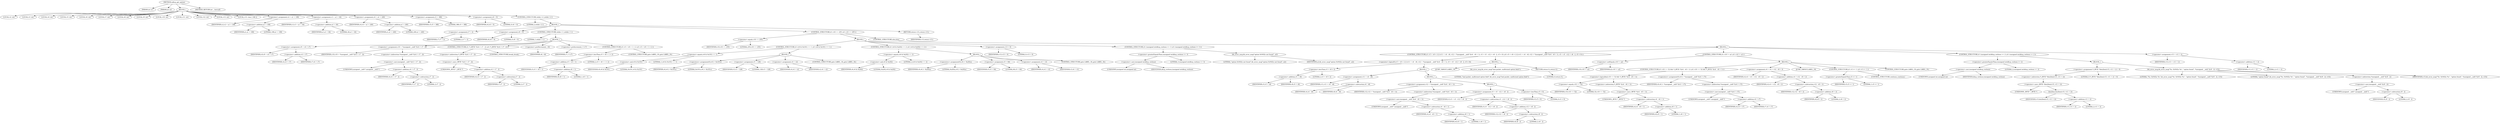 digraph udhcp_get_option {  
"1000114" [label = "(METHOD,udhcp_get_option)" ]
"1000115" [label = "(PARAM,int a1)" ]
"1000116" [label = "(PARAM,int a2)" ]
"1000117" [label = "(BLOCK,,)" ]
"1000118" [label = "(LOCAL,v2: int)" ]
"1000119" [label = "(LOCAL,v3: int)" ]
"1000120" [label = "(LOCAL,v4: int)" ]
"1000121" [label = "(LOCAL,v5: int)" ]
"1000122" [label = "(LOCAL,v6: int)" ]
"1000123" [label = "(LOCAL,v7: int)" ]
"1000124" [label = "(LOCAL,v8: int)" ]
"1000125" [label = "(LOCAL,v9: int)" ]
"1000126" [label = "(LOCAL,v10: int)" ]
"1000127" [label = "(LOCAL,v11: int)" ]
"1000128" [label = "(LOCAL,v12: int)" ]
"1000129" [label = "(LOCAL,v13: int)" ]
"1000130" [label = "(LOCAL,v15: char [ 546 ])" ]
"1000131" [label = "(<operator>.assignment,v2 = a1 + 108)" ]
"1000132" [label = "(IDENTIFIER,v2,v2 = a1 + 108)" ]
"1000133" [label = "(<operator>.addition,a1 + 108)" ]
"1000134" [label = "(IDENTIFIER,a1,a1 + 108)" ]
"1000135" [label = "(LITERAL,108,a1 + 108)" ]
"1000136" [label = "(<operator>.assignment,v3 = a1 + 44)" ]
"1000137" [label = "(IDENTIFIER,v3,v3 = a1 + 44)" ]
"1000138" [label = "(<operator>.addition,a1 + 44)" ]
"1000139" [label = "(IDENTIFIER,a1,a1 + 44)" ]
"1000140" [label = "(LITERAL,44,a1 + 44)" ]
"1000141" [label = "(<operator>.assignment,v4 = a1 + 240)" ]
"1000142" [label = "(IDENTIFIER,v4,v4 = a1 + 240)" ]
"1000143" [label = "(<operator>.addition,a1 + 240)" ]
"1000144" [label = "(IDENTIFIER,a1,a1 + 240)" ]
"1000145" [label = "(LITERAL,240,a1 + 240)" ]
"1000146" [label = "(<operator>.assignment,v5 = 388)" ]
"1000147" [label = "(IDENTIFIER,v5,v5 = 388)" ]
"1000148" [label = "(LITERAL,388,v5 = 388)" ]
"1000149" [label = "(<operator>.assignment,v6 = 0)" ]
"1000150" [label = "(IDENTIFIER,v6,v6 = 0)" ]
"1000151" [label = "(LITERAL,0,v6 = 0)" ]
"1000152" [label = "(CONTROL_STRUCTURE,while ( 2 ),while ( 2 ))" ]
"1000153" [label = "(LITERAL,2,while ( 2 ))" ]
"1000154" [label = "(BLOCK,,)" ]
"1000155" [label = "(<operator>.assignment,v7 = 2)" ]
"1000156" [label = "(IDENTIFIER,v7,v7 = 2)" ]
"1000157" [label = "(LITERAL,2,v7 = 2)" ]
"1000158" [label = "(<operator>.assignment,v8 = 0)" ]
"1000159" [label = "(IDENTIFIER,v8,v8 = 0)" ]
"1000160" [label = "(LITERAL,0,v8 = 0)" ]
"1000161" [label = "(CONTROL_STRUCTURE,while ( 1 ),while ( 1 ))" ]
"1000162" [label = "(LITERAL,1,while ( 1 ))" ]
"1000163" [label = "(BLOCK,,)" ]
"1000164" [label = "(<operator>.assignment,v9 = v4 + v7)" ]
"1000165" [label = "(IDENTIFIER,v9,v9 = v4 + v7)" ]
"1000166" [label = "(<operator>.addition,v4 + v7)" ]
"1000167" [label = "(IDENTIFIER,v4,v4 + v7)" ]
"1000168" [label = "(IDENTIFIER,v7,v4 + v7)" ]
"1000169" [label = "(<operator>.assignment,v10 = *(unsigned __int8 *)(v4 + v7 - 2))" ]
"1000170" [label = "(IDENTIFIER,v10,v10 = *(unsigned __int8 *)(v4 + v7 - 2))" ]
"1000171" [label = "(<operator>.indirection,*(unsigned __int8 *)(v4 + v7 - 2))" ]
"1000172" [label = "(<operator>.cast,(unsigned __int8 *)(v4 + v7 - 2))" ]
"1000173" [label = "(UNKNOWN,unsigned __int8 *,unsigned __int8 *)" ]
"1000174" [label = "(<operator>.addition,v4 + v7 - 2)" ]
"1000175" [label = "(IDENTIFIER,v4,v4 + v7 - 2)" ]
"1000176" [label = "(<operator>.subtraction,v7 - 2)" ]
"1000177" [label = "(IDENTIFIER,v7,v7 - 2)" ]
"1000178" [label = "(LITERAL,2,v7 - 2)" ]
"1000179" [label = "(CONTROL_STRUCTURE,if ( *(_BYTE *)(v4 + v7 - 2) ),if ( *(_BYTE *)(v4 + v7 - 2) ))" ]
"1000180" [label = "(<operator>.indirection,*(_BYTE *)(v4 + v7 - 2))" ]
"1000181" [label = "(<operator>.cast,(_BYTE *)(v4 + v7 - 2))" ]
"1000182" [label = "(UNKNOWN,_BYTE *,_BYTE *)" ]
"1000183" [label = "(<operator>.addition,v4 + v7 - 2)" ]
"1000184" [label = "(IDENTIFIER,v4,v4 + v7 - 2)" ]
"1000185" [label = "(<operator>.subtraction,v7 - 2)" ]
"1000186" [label = "(IDENTIFIER,v7,v7 - 2)" ]
"1000187" [label = "(LITERAL,2,v7 - 2)" ]
"1000188" [label = "(CONTROL_STRUCTURE,break;,break;)" ]
"1000189" [label = "(<operator>.preDecrement,--v8)" ]
"1000190" [label = "(IDENTIFIER,v8,--v8)" ]
"1000191" [label = "(<operator>.preIncrement,++v7)" ]
"1000192" [label = "(IDENTIFIER,v7,++v7)" ]
"1000193" [label = "(CONTROL_STRUCTURE,if ( v5 + v8 + 1 < 2 ),if ( v5 + v8 + 1 < 2 ))" ]
"1000194" [label = "(<operator>.lessThan,v5 + v8 + 1 < 2)" ]
"1000195" [label = "(<operator>.addition,v5 + v8 + 1)" ]
"1000196" [label = "(IDENTIFIER,v5,v5 + v8 + 1)" ]
"1000197" [label = "(<operator>.addition,v8 + 1)" ]
"1000198" [label = "(IDENTIFIER,v8,v8 + 1)" ]
"1000199" [label = "(LITERAL,1,v8 + 1)" ]
"1000200" [label = "(LITERAL,2,v5 + v8 + 1 < 2)" ]
"1000201" [label = "(CONTROL_STRUCTURE,goto LABEL_19;,goto LABEL_19;)" ]
"1000202" [label = "(CONTROL_STRUCTURE,if ( v10 == 255 ),if ( v10 == 255 ))" ]
"1000203" [label = "(<operator>.equals,v10 == 255)" ]
"1000204" [label = "(IDENTIFIER,v10,v10 == 255)" ]
"1000205" [label = "(LITERAL,255,v10 == 255)" ]
"1000206" [label = "(BLOCK,,)" ]
"1000207" [label = "(CONTROL_STRUCTURE,if ( (v6 & 0x101) == 1 ),if ( (v6 & 0x101) == 1 ))" ]
"1000208" [label = "(<operator>.equals,(v6 & 0x101) == 1)" ]
"1000209" [label = "(<operator>.and,v6 & 0x101)" ]
"1000210" [label = "(IDENTIFIER,v6,v6 & 0x101)" ]
"1000211" [label = "(LITERAL,0x101,v6 & 0x101)" ]
"1000212" [label = "(LITERAL,1,(v6 & 0x101) == 1)" ]
"1000213" [label = "(BLOCK,,)" ]
"1000214" [label = "(<operators>.assignmentOr,v6 |= 0x101u)" ]
"1000215" [label = "(IDENTIFIER,v6,v6 |= 0x101u)" ]
"1000216" [label = "(LITERAL,0x101u,v6 |= 0x101u)" ]
"1000217" [label = "(<operator>.assignment,v5 = 128)" ]
"1000218" [label = "(IDENTIFIER,v5,v5 = 128)" ]
"1000219" [label = "(LITERAL,128,v5 = 128)" ]
"1000220" [label = "(<operator>.assignment,v4 = v2)" ]
"1000221" [label = "(IDENTIFIER,v4,v4 = v2)" ]
"1000222" [label = "(IDENTIFIER,v2,v4 = v2)" ]
"1000223" [label = "(CONTROL_STRUCTURE,goto LABEL_18;,goto LABEL_18;)" ]
"1000224" [label = "(CONTROL_STRUCTURE,if ( (v6 & 0x202) == 2 ),if ( (v6 & 0x202) == 2 ))" ]
"1000225" [label = "(<operator>.equals,(v6 & 0x202) == 2)" ]
"1000226" [label = "(<operator>.and,v6 & 0x202)" ]
"1000227" [label = "(IDENTIFIER,v6,v6 & 0x202)" ]
"1000228" [label = "(LITERAL,0x202,v6 & 0x202)" ]
"1000229" [label = "(LITERAL,2,(v6 & 0x202) == 2)" ]
"1000230" [label = "(BLOCK,,)" ]
"1000231" [label = "(<operators>.assignmentOr,v6 |= 0x202u)" ]
"1000232" [label = "(IDENTIFIER,v6,v6 |= 0x202u)" ]
"1000233" [label = "(LITERAL,0x202u,v6 |= 0x202u)" ]
"1000234" [label = "(<operator>.assignment,v5 = 64)" ]
"1000235" [label = "(IDENTIFIER,v5,v5 = 64)" ]
"1000236" [label = "(LITERAL,64,v5 = 64)" ]
"1000237" [label = "(<operator>.assignment,v4 = v3)" ]
"1000238" [label = "(IDENTIFIER,v4,v4 = v3)" ]
"1000239" [label = "(IDENTIFIER,v3,v4 = v3)" ]
"1000240" [label = "(CONTROL_STRUCTURE,goto LABEL_18;,goto LABEL_18;)" ]
"1000241" [label = "(<operator>.assignment,v13 = 0)" ]
"1000242" [label = "(IDENTIFIER,v13,v13 = 0)" ]
"1000243" [label = "(LITERAL,0,v13 = 0)" ]
"1000244" [label = "(CONTROL_STRUCTURE,if ( (unsigned int)dhcp_verbose >= 3 ),if ( (unsigned int)dhcp_verbose >= 3 ))" ]
"1000245" [label = "(<operator>.greaterEqualsThan,(unsigned int)dhcp_verbose >= 3)" ]
"1000246" [label = "(<operator>.cast,(unsigned int)dhcp_verbose)" ]
"1000247" [label = "(UNKNOWN,unsigned int,unsigned int)" ]
"1000248" [label = "(IDENTIFIER,dhcp_verbose,(unsigned int)dhcp_verbose)" ]
"1000249" [label = "(LITERAL,3,(unsigned int)dhcp_verbose >= 3)" ]
"1000250" [label = "(bb_error_msg,bb_error_msg(\"option 0x%02x not found\", a2))" ]
"1000251" [label = "(LITERAL,\"option 0x%02x not found\",bb_error_msg(\"option 0x%02x not found\", a2))" ]
"1000252" [label = "(IDENTIFIER,a2,bb_error_msg(\"option 0x%02x not found\", a2))" ]
"1000253" [label = "(CONTROL_STRUCTURE,else,else)" ]
"1000254" [label = "(BLOCK,,)" ]
"1000255" [label = "(CONTROL_STRUCTURE,if ( v5 + v8 < 2 || (v11 = v4 - v8, v12 = *(unsigned __int8 *)(v4 - v8 + 1), v5 = v5 - v12 + v8 - 2, v5 < 0) ),if ( v5 + v8 < 2 || (v11 = v4 - v8, v12 = *(unsigned __int8 *)(v4 - v8 + 1), v5 = v5 - v12 + v8 - 2, v5 < 0) ))" ]
"1000256" [label = "(<operator>.logicalOr,v5 + v8 < 2 || (v11 = v4 - v8, v12 = *(unsigned __int8 *)(v4 - v8 + 1), v5 = v5 - v12 + v8 - 2, v5 < 0))" ]
"1000257" [label = "(<operator>.lessThan,v5 + v8 < 2)" ]
"1000258" [label = "(<operator>.addition,v5 + v8)" ]
"1000259" [label = "(IDENTIFIER,v5,v5 + v8)" ]
"1000260" [label = "(IDENTIFIER,v8,v5 + v8)" ]
"1000261" [label = "(LITERAL,2,v5 + v8 < 2)" ]
"1000262" [label = "(BLOCK,,)" ]
"1000263" [label = "(<operator>.assignment,v11 = v4 - v8)" ]
"1000264" [label = "(IDENTIFIER,v11,v11 = v4 - v8)" ]
"1000265" [label = "(<operator>.subtraction,v4 - v8)" ]
"1000266" [label = "(IDENTIFIER,v4,v4 - v8)" ]
"1000267" [label = "(IDENTIFIER,v8,v4 - v8)" ]
"1000268" [label = "(BLOCK,,)" ]
"1000269" [label = "(<operator>.assignment,v12 = *(unsigned __int8 *)(v4 - v8 + 1))" ]
"1000270" [label = "(IDENTIFIER,v12,v12 = *(unsigned __int8 *)(v4 - v8 + 1))" ]
"1000271" [label = "(<operator>.indirection,*(unsigned __int8 *)(v4 - v8 + 1))" ]
"1000272" [label = "(<operator>.cast,(unsigned __int8 *)(v4 - v8 + 1))" ]
"1000273" [label = "(UNKNOWN,unsigned __int8 *,unsigned __int8 *)" ]
"1000274" [label = "(<operator>.subtraction,v4 - v8 + 1)" ]
"1000275" [label = "(IDENTIFIER,v4,v4 - v8 + 1)" ]
"1000276" [label = "(<operator>.addition,v8 + 1)" ]
"1000277" [label = "(IDENTIFIER,v8,v8 + 1)" ]
"1000278" [label = "(LITERAL,1,v8 + 1)" ]
"1000279" [label = "(BLOCK,,)" ]
"1000280" [label = "(<operator>.assignment,v5 = v5 - v12 + v8 - 2)" ]
"1000281" [label = "(IDENTIFIER,v5,v5 = v5 - v12 + v8 - 2)" ]
"1000282" [label = "(<operator>.subtraction,v5 - v12 + v8 - 2)" ]
"1000283" [label = "(IDENTIFIER,v5,v5 - v12 + v8 - 2)" ]
"1000284" [label = "(<operator>.addition,v12 + v8 - 2)" ]
"1000285" [label = "(IDENTIFIER,v12,v12 + v8 - 2)" ]
"1000286" [label = "(<operator>.subtraction,v8 - 2)" ]
"1000287" [label = "(IDENTIFIER,v8,v8 - 2)" ]
"1000288" [label = "(LITERAL,2,v8 - 2)" ]
"1000289" [label = "(<operator>.lessThan,v5 < 0)" ]
"1000290" [label = "(IDENTIFIER,v5,v5 < 0)" ]
"1000291" [label = "(LITERAL,0,v5 < 0)" ]
"1000292" [label = "(BLOCK,,)" ]
"1000293" [label = "(JUMP_TARGET,LABEL_19)" ]
"1000294" [label = "(bb_error_msg,bb_error_msg(\"bad packet, malformed option field\"))" ]
"1000295" [label = "(LITERAL,\"bad packet, malformed option field\",bb_error_msg(\"bad packet, malformed option field\"))" ]
"1000296" [label = "(RETURN,return 0;,return 0;)" ]
"1000297" [label = "(LITERAL,0,return 0;)" ]
"1000298" [label = "(CONTROL_STRUCTURE,if ( v10 != a2 ),if ( v10 != a2 ))" ]
"1000299" [label = "(<operator>.notEquals,v10 != a2)" ]
"1000300" [label = "(IDENTIFIER,v10,v10 != a2)" ]
"1000301" [label = "(IDENTIFIER,a2,v10 != a2)" ]
"1000302" [label = "(BLOCK,,)" ]
"1000303" [label = "(CONTROL_STRUCTURE,if ( v10 == 52 && *(_BYTE *)(v4 - v8 + 1) ),if ( v10 == 52 && *(_BYTE *)(v4 - v8 + 1) ))" ]
"1000304" [label = "(<operator>.logicalAnd,v10 == 52 && *(_BYTE *)(v4 - v8 + 1))" ]
"1000305" [label = "(<operator>.equals,v10 == 52)" ]
"1000306" [label = "(IDENTIFIER,v10,v10 == 52)" ]
"1000307" [label = "(LITERAL,52,v10 == 52)" ]
"1000308" [label = "(<operator>.indirection,*(_BYTE *)(v4 - v8 + 1))" ]
"1000309" [label = "(<operator>.cast,(_BYTE *)(v4 - v8 + 1))" ]
"1000310" [label = "(UNKNOWN,_BYTE *,_BYTE *)" ]
"1000311" [label = "(<operator>.subtraction,v4 - v8 + 1)" ]
"1000312" [label = "(IDENTIFIER,v4,v4 - v8 + 1)" ]
"1000313" [label = "(<operator>.addition,v8 + 1)" ]
"1000314" [label = "(IDENTIFIER,v8,v8 + 1)" ]
"1000315" [label = "(LITERAL,1,v8 + 1)" ]
"1000316" [label = "(<operators>.assignmentOr,v6 |= *(unsigned __int8 *)(v4 + v7))" ]
"1000317" [label = "(IDENTIFIER,v6,v6 |= *(unsigned __int8 *)(v4 + v7))" ]
"1000318" [label = "(<operator>.indirection,*(unsigned __int8 *)(v4 + v7))" ]
"1000319" [label = "(<operator>.cast,(unsigned __int8 *)(v4 + v7))" ]
"1000320" [label = "(UNKNOWN,unsigned __int8 *,unsigned __int8 *)" ]
"1000321" [label = "(<operator>.addition,v4 + v7)" ]
"1000322" [label = "(IDENTIFIER,v4,v4 + v7)" ]
"1000323" [label = "(IDENTIFIER,v7,v4 + v7)" ]
"1000324" [label = "(<operator>.assignment,v4 = v4 + v12 - v8 + 2)" ]
"1000325" [label = "(IDENTIFIER,v4,v4 = v4 + v12 - v8 + 2)" ]
"1000326" [label = "(<operator>.addition,v4 + v12 - v8 + 2)" ]
"1000327" [label = "(IDENTIFIER,v4,v4 + v12 - v8 + 2)" ]
"1000328" [label = "(<operator>.subtraction,v12 - v8 + 2)" ]
"1000329" [label = "(IDENTIFIER,v12,v12 - v8 + 2)" ]
"1000330" [label = "(<operator>.addition,v8 + 2)" ]
"1000331" [label = "(IDENTIFIER,v8,v8 + 2)" ]
"1000332" [label = "(LITERAL,2,v8 + 2)" ]
"1000333" [label = "(JUMP_TARGET,LABEL_18)" ]
"1000334" [label = "(CONTROL_STRUCTURE,if ( v5 >= 1 ),if ( v5 >= 1 ))" ]
"1000335" [label = "(<operator>.greaterEqualsThan,v5 >= 1)" ]
"1000336" [label = "(IDENTIFIER,v5,v5 >= 1)" ]
"1000337" [label = "(LITERAL,1,v5 >= 1)" ]
"1000338" [label = "(CONTROL_STRUCTURE,continue;,continue;)" ]
"1000339" [label = "(CONTROL_STRUCTURE,goto LABEL_19;,goto LABEL_19;)" ]
"1000340" [label = "(CONTROL_STRUCTURE,if ( (unsigned int)dhcp_verbose >= 2 ),if ( (unsigned int)dhcp_verbose >= 2 ))" ]
"1000341" [label = "(<operator>.greaterEqualsThan,(unsigned int)dhcp_verbose >= 2)" ]
"1000342" [label = "(<operator>.cast,(unsigned int)dhcp_verbose)" ]
"1000343" [label = "(UNKNOWN,unsigned int,unsigned int)" ]
"1000344" [label = "(IDENTIFIER,dhcp_verbose,(unsigned int)dhcp_verbose)" ]
"1000345" [label = "(LITERAL,2,(unsigned int)dhcp_verbose >= 2)" ]
"1000346" [label = "(BLOCK,,)" ]
"1000347" [label = "(<operator>.assignment,*(_BYTE *)bin2hex(v15, v11 + 2) = 0)" ]
"1000348" [label = "(<operator>.indirection,*(_BYTE *)bin2hex(v15, v11 + 2))" ]
"1000349" [label = "(<operator>.cast,(_BYTE *)bin2hex(v15, v11 + 2))" ]
"1000350" [label = "(UNKNOWN,_BYTE *,_BYTE *)" ]
"1000351" [label = "(bin2hex,bin2hex(v15, v11 + 2))" ]
"1000352" [label = "(IDENTIFIER,v15,bin2hex(v15, v11 + 2))" ]
"1000353" [label = "(<operator>.addition,v11 + 2)" ]
"1000354" [label = "(IDENTIFIER,v11,v11 + 2)" ]
"1000355" [label = "(LITERAL,2,v11 + 2)" ]
"1000356" [label = "(LITERAL,0,*(_BYTE *)bin2hex(v15, v11 + 2) = 0)" ]
"1000357" [label = "(bb_error_msg,bb_error_msg(\"%s: 0x%02x %s\", \"option found\", *(unsigned __int8 *)(v9 - 2), v15))" ]
"1000358" [label = "(LITERAL,\"%s: 0x%02x %s\",bb_error_msg(\"%s: 0x%02x %s\", \"option found\", *(unsigned __int8 *)(v9 - 2), v15))" ]
"1000359" [label = "(LITERAL,\"option found\",bb_error_msg(\"%s: 0x%02x %s\", \"option found\", *(unsigned __int8 *)(v9 - 2), v15))" ]
"1000360" [label = "(<operator>.indirection,*(unsigned __int8 *)(v9 - 2))" ]
"1000361" [label = "(<operator>.cast,(unsigned __int8 *)(v9 - 2))" ]
"1000362" [label = "(UNKNOWN,unsigned __int8 *,unsigned __int8 *)" ]
"1000363" [label = "(<operator>.subtraction,v9 - 2)" ]
"1000364" [label = "(IDENTIFIER,v9,v9 - 2)" ]
"1000365" [label = "(LITERAL,2,v9 - 2)" ]
"1000366" [label = "(IDENTIFIER,v15,bb_error_msg(\"%s: 0x%02x %s\", \"option found\", *(unsigned __int8 *)(v9 - 2), v15))" ]
"1000367" [label = "(<operator>.assignment,v13 = v11 + 2)" ]
"1000368" [label = "(IDENTIFIER,v13,v13 = v11 + 2)" ]
"1000369" [label = "(<operator>.addition,v11 + 2)" ]
"1000370" [label = "(IDENTIFIER,v11,v11 + 2)" ]
"1000371" [label = "(LITERAL,2,v11 + 2)" ]
"1000372" [label = "(RETURN,return v13;,return v13;)" ]
"1000373" [label = "(IDENTIFIER,v13,return v13;)" ]
"1000374" [label = "(METHOD_RETURN,int __fastcall)" ]
  "1000114" -> "1000115" 
  "1000114" -> "1000116" 
  "1000114" -> "1000117" 
  "1000114" -> "1000374" 
  "1000117" -> "1000118" 
  "1000117" -> "1000119" 
  "1000117" -> "1000120" 
  "1000117" -> "1000121" 
  "1000117" -> "1000122" 
  "1000117" -> "1000123" 
  "1000117" -> "1000124" 
  "1000117" -> "1000125" 
  "1000117" -> "1000126" 
  "1000117" -> "1000127" 
  "1000117" -> "1000128" 
  "1000117" -> "1000129" 
  "1000117" -> "1000130" 
  "1000117" -> "1000131" 
  "1000117" -> "1000136" 
  "1000117" -> "1000141" 
  "1000117" -> "1000146" 
  "1000117" -> "1000149" 
  "1000117" -> "1000152" 
  "1000131" -> "1000132" 
  "1000131" -> "1000133" 
  "1000133" -> "1000134" 
  "1000133" -> "1000135" 
  "1000136" -> "1000137" 
  "1000136" -> "1000138" 
  "1000138" -> "1000139" 
  "1000138" -> "1000140" 
  "1000141" -> "1000142" 
  "1000141" -> "1000143" 
  "1000143" -> "1000144" 
  "1000143" -> "1000145" 
  "1000146" -> "1000147" 
  "1000146" -> "1000148" 
  "1000149" -> "1000150" 
  "1000149" -> "1000151" 
  "1000152" -> "1000153" 
  "1000152" -> "1000154" 
  "1000154" -> "1000155" 
  "1000154" -> "1000158" 
  "1000154" -> "1000161" 
  "1000154" -> "1000202" 
  "1000154" -> "1000372" 
  "1000155" -> "1000156" 
  "1000155" -> "1000157" 
  "1000158" -> "1000159" 
  "1000158" -> "1000160" 
  "1000161" -> "1000162" 
  "1000161" -> "1000163" 
  "1000163" -> "1000164" 
  "1000163" -> "1000169" 
  "1000163" -> "1000179" 
  "1000163" -> "1000189" 
  "1000163" -> "1000191" 
  "1000163" -> "1000193" 
  "1000164" -> "1000165" 
  "1000164" -> "1000166" 
  "1000166" -> "1000167" 
  "1000166" -> "1000168" 
  "1000169" -> "1000170" 
  "1000169" -> "1000171" 
  "1000171" -> "1000172" 
  "1000172" -> "1000173" 
  "1000172" -> "1000174" 
  "1000174" -> "1000175" 
  "1000174" -> "1000176" 
  "1000176" -> "1000177" 
  "1000176" -> "1000178" 
  "1000179" -> "1000180" 
  "1000179" -> "1000188" 
  "1000180" -> "1000181" 
  "1000181" -> "1000182" 
  "1000181" -> "1000183" 
  "1000183" -> "1000184" 
  "1000183" -> "1000185" 
  "1000185" -> "1000186" 
  "1000185" -> "1000187" 
  "1000189" -> "1000190" 
  "1000191" -> "1000192" 
  "1000193" -> "1000194" 
  "1000193" -> "1000201" 
  "1000194" -> "1000195" 
  "1000194" -> "1000200" 
  "1000195" -> "1000196" 
  "1000195" -> "1000197" 
  "1000197" -> "1000198" 
  "1000197" -> "1000199" 
  "1000202" -> "1000203" 
  "1000202" -> "1000206" 
  "1000202" -> "1000253" 
  "1000203" -> "1000204" 
  "1000203" -> "1000205" 
  "1000206" -> "1000207" 
  "1000206" -> "1000224" 
  "1000206" -> "1000241" 
  "1000206" -> "1000244" 
  "1000207" -> "1000208" 
  "1000207" -> "1000213" 
  "1000208" -> "1000209" 
  "1000208" -> "1000212" 
  "1000209" -> "1000210" 
  "1000209" -> "1000211" 
  "1000213" -> "1000214" 
  "1000213" -> "1000217" 
  "1000213" -> "1000220" 
  "1000213" -> "1000223" 
  "1000214" -> "1000215" 
  "1000214" -> "1000216" 
  "1000217" -> "1000218" 
  "1000217" -> "1000219" 
  "1000220" -> "1000221" 
  "1000220" -> "1000222" 
  "1000224" -> "1000225" 
  "1000224" -> "1000230" 
  "1000225" -> "1000226" 
  "1000225" -> "1000229" 
  "1000226" -> "1000227" 
  "1000226" -> "1000228" 
  "1000230" -> "1000231" 
  "1000230" -> "1000234" 
  "1000230" -> "1000237" 
  "1000230" -> "1000240" 
  "1000231" -> "1000232" 
  "1000231" -> "1000233" 
  "1000234" -> "1000235" 
  "1000234" -> "1000236" 
  "1000237" -> "1000238" 
  "1000237" -> "1000239" 
  "1000241" -> "1000242" 
  "1000241" -> "1000243" 
  "1000244" -> "1000245" 
  "1000244" -> "1000250" 
  "1000245" -> "1000246" 
  "1000245" -> "1000249" 
  "1000246" -> "1000247" 
  "1000246" -> "1000248" 
  "1000250" -> "1000251" 
  "1000250" -> "1000252" 
  "1000253" -> "1000254" 
  "1000254" -> "1000255" 
  "1000254" -> "1000298" 
  "1000254" -> "1000340" 
  "1000254" -> "1000367" 
  "1000255" -> "1000256" 
  "1000255" -> "1000292" 
  "1000256" -> "1000257" 
  "1000256" -> "1000262" 
  "1000257" -> "1000258" 
  "1000257" -> "1000261" 
  "1000258" -> "1000259" 
  "1000258" -> "1000260" 
  "1000262" -> "1000263" 
  "1000262" -> "1000268" 
  "1000263" -> "1000264" 
  "1000263" -> "1000265" 
  "1000265" -> "1000266" 
  "1000265" -> "1000267" 
  "1000268" -> "1000269" 
  "1000268" -> "1000279" 
  "1000269" -> "1000270" 
  "1000269" -> "1000271" 
  "1000271" -> "1000272" 
  "1000272" -> "1000273" 
  "1000272" -> "1000274" 
  "1000274" -> "1000275" 
  "1000274" -> "1000276" 
  "1000276" -> "1000277" 
  "1000276" -> "1000278" 
  "1000279" -> "1000280" 
  "1000279" -> "1000289" 
  "1000280" -> "1000281" 
  "1000280" -> "1000282" 
  "1000282" -> "1000283" 
  "1000282" -> "1000284" 
  "1000284" -> "1000285" 
  "1000284" -> "1000286" 
  "1000286" -> "1000287" 
  "1000286" -> "1000288" 
  "1000289" -> "1000290" 
  "1000289" -> "1000291" 
  "1000292" -> "1000293" 
  "1000292" -> "1000294" 
  "1000292" -> "1000296" 
  "1000294" -> "1000295" 
  "1000296" -> "1000297" 
  "1000298" -> "1000299" 
  "1000298" -> "1000302" 
  "1000299" -> "1000300" 
  "1000299" -> "1000301" 
  "1000302" -> "1000303" 
  "1000302" -> "1000324" 
  "1000302" -> "1000333" 
  "1000302" -> "1000334" 
  "1000302" -> "1000339" 
  "1000303" -> "1000304" 
  "1000303" -> "1000316" 
  "1000304" -> "1000305" 
  "1000304" -> "1000308" 
  "1000305" -> "1000306" 
  "1000305" -> "1000307" 
  "1000308" -> "1000309" 
  "1000309" -> "1000310" 
  "1000309" -> "1000311" 
  "1000311" -> "1000312" 
  "1000311" -> "1000313" 
  "1000313" -> "1000314" 
  "1000313" -> "1000315" 
  "1000316" -> "1000317" 
  "1000316" -> "1000318" 
  "1000318" -> "1000319" 
  "1000319" -> "1000320" 
  "1000319" -> "1000321" 
  "1000321" -> "1000322" 
  "1000321" -> "1000323" 
  "1000324" -> "1000325" 
  "1000324" -> "1000326" 
  "1000326" -> "1000327" 
  "1000326" -> "1000328" 
  "1000328" -> "1000329" 
  "1000328" -> "1000330" 
  "1000330" -> "1000331" 
  "1000330" -> "1000332" 
  "1000334" -> "1000335" 
  "1000334" -> "1000338" 
  "1000335" -> "1000336" 
  "1000335" -> "1000337" 
  "1000340" -> "1000341" 
  "1000340" -> "1000346" 
  "1000341" -> "1000342" 
  "1000341" -> "1000345" 
  "1000342" -> "1000343" 
  "1000342" -> "1000344" 
  "1000346" -> "1000347" 
  "1000346" -> "1000357" 
  "1000347" -> "1000348" 
  "1000347" -> "1000356" 
  "1000348" -> "1000349" 
  "1000349" -> "1000350" 
  "1000349" -> "1000351" 
  "1000351" -> "1000352" 
  "1000351" -> "1000353" 
  "1000353" -> "1000354" 
  "1000353" -> "1000355" 
  "1000357" -> "1000358" 
  "1000357" -> "1000359" 
  "1000357" -> "1000360" 
  "1000357" -> "1000366" 
  "1000360" -> "1000361" 
  "1000361" -> "1000362" 
  "1000361" -> "1000363" 
  "1000363" -> "1000364" 
  "1000363" -> "1000365" 
  "1000367" -> "1000368" 
  "1000367" -> "1000369" 
  "1000369" -> "1000370" 
  "1000369" -> "1000371" 
  "1000372" -> "1000373" 
}
